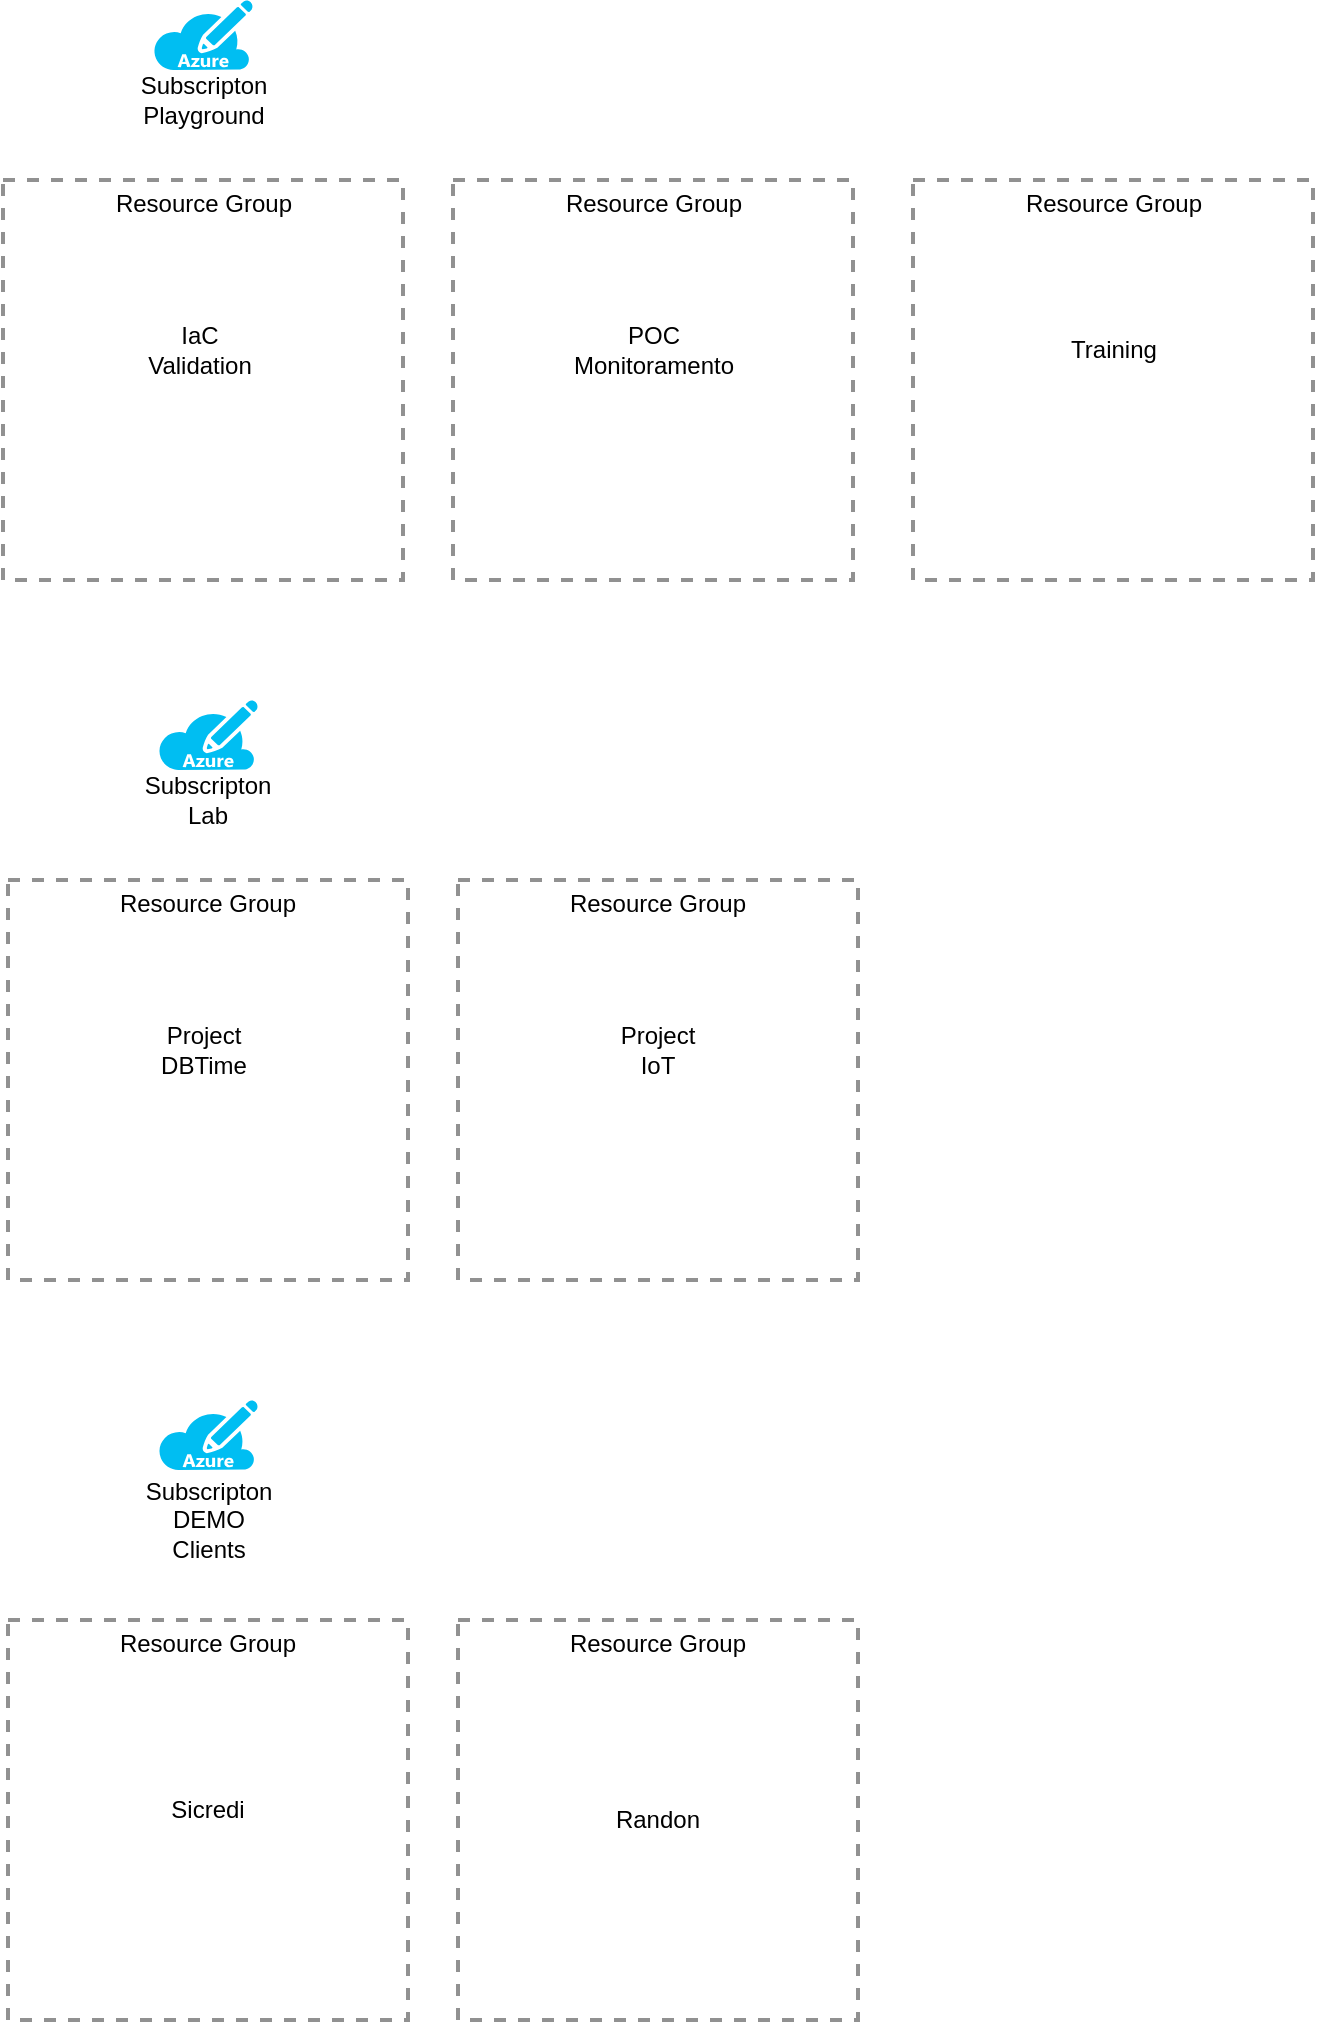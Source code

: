 <mxfile version="20.2.3" type="github">
  <diagram id="Nlz8M4N_tZZG5wbR8lqt" name="Page-1">
    <mxGraphModel dx="1199" dy="1743" grid="1" gridSize="10" guides="1" tooltips="1" connect="1" arrows="1" fold="1" page="1" pageScale="1" pageWidth="850" pageHeight="1100" math="0" shadow="0">
      <root>
        <mxCell id="0" />
        <mxCell id="1" parent="0" />
        <mxCell id="Z946En1CuJWLNQMD-FcK-1" value="" style="verticalLabelPosition=bottom;html=1;verticalAlign=top;align=center;strokeColor=none;fillColor=#00BEF2;shape=mxgraph.azure.azure_subscription;" vertex="1" parent="1">
          <mxGeometry x="120" y="60" width="50" height="35" as="geometry" />
        </mxCell>
        <mxCell id="Z946En1CuJWLNQMD-FcK-2" value="Resource Group" style="fontStyle=0;verticalAlign=top;align=center;spacingTop=-2;fillColor=none;rounded=0;whiteSpace=wrap;html=1;strokeColor=#919191;strokeWidth=2;dashed=1;container=1;collapsible=0;expand=0;recursiveResize=0;" vertex="1" parent="1">
          <mxGeometry x="45" y="150" width="200" height="200" as="geometry" />
        </mxCell>
        <mxCell id="Z946En1CuJWLNQMD-FcK-14" value="Project DBTime" style="text;html=1;strokeColor=none;fillColor=none;align=center;verticalAlign=middle;whiteSpace=wrap;rounded=0;" vertex="1" parent="Z946En1CuJWLNQMD-FcK-2">
          <mxGeometry x="68" y="70" width="60" height="30" as="geometry" />
        </mxCell>
        <mxCell id="Z946En1CuJWLNQMD-FcK-3" value="Subscripton Lab" style="text;html=1;strokeColor=none;fillColor=none;align=center;verticalAlign=middle;whiteSpace=wrap;rounded=0;" vertex="1" parent="1">
          <mxGeometry x="115" y="95" width="60" height="30" as="geometry" />
        </mxCell>
        <mxCell id="Z946En1CuJWLNQMD-FcK-4" value="Resource Group" style="fontStyle=0;verticalAlign=top;align=center;spacingTop=-2;fillColor=none;rounded=0;whiteSpace=wrap;html=1;strokeColor=#919191;strokeWidth=2;dashed=1;container=1;collapsible=0;expand=0;recursiveResize=0;" vertex="1" parent="1">
          <mxGeometry x="270" y="150" width="200" height="200" as="geometry" />
        </mxCell>
        <mxCell id="Z946En1CuJWLNQMD-FcK-15" value="Project IoT" style="text;html=1;strokeColor=none;fillColor=none;align=center;verticalAlign=middle;whiteSpace=wrap;rounded=0;" vertex="1" parent="Z946En1CuJWLNQMD-FcK-4">
          <mxGeometry x="70" y="70" width="60" height="30" as="geometry" />
        </mxCell>
        <mxCell id="Z946En1CuJWLNQMD-FcK-6" value="Subscripton DEMO&lt;br&gt;Clients" style="text;html=1;strokeColor=none;fillColor=none;align=center;verticalAlign=middle;whiteSpace=wrap;rounded=0;" vertex="1" parent="1">
          <mxGeometry x="112.5" y="440" width="65" height="60" as="geometry" />
        </mxCell>
        <mxCell id="Z946En1CuJWLNQMD-FcK-7" value="" style="verticalLabelPosition=bottom;html=1;verticalAlign=top;align=center;strokeColor=none;fillColor=#00BEF2;shape=mxgraph.azure.azure_subscription;" vertex="1" parent="1">
          <mxGeometry x="120" y="410" width="50" height="35" as="geometry" />
        </mxCell>
        <mxCell id="Z946En1CuJWLNQMD-FcK-11" value="Resource Group" style="fontStyle=0;verticalAlign=top;align=center;spacingTop=-2;fillColor=none;rounded=0;whiteSpace=wrap;html=1;strokeColor=#919191;strokeWidth=2;dashed=1;container=1;collapsible=0;expand=0;recursiveResize=0;" vertex="1" parent="1">
          <mxGeometry x="45" y="520" width="200" height="200" as="geometry" />
        </mxCell>
        <mxCell id="Z946En1CuJWLNQMD-FcK-30" value="Sicredi" style="text;html=1;strokeColor=none;fillColor=none;align=center;verticalAlign=middle;whiteSpace=wrap;rounded=0;" vertex="1" parent="Z946En1CuJWLNQMD-FcK-11">
          <mxGeometry x="70" y="80" width="60" height="30" as="geometry" />
        </mxCell>
        <mxCell id="Z946En1CuJWLNQMD-FcK-12" value="Resource Group" style="fontStyle=0;verticalAlign=top;align=center;spacingTop=-2;fillColor=none;rounded=0;whiteSpace=wrap;html=1;strokeColor=#919191;strokeWidth=2;dashed=1;container=1;collapsible=0;expand=0;recursiveResize=0;" vertex="1" parent="1">
          <mxGeometry x="270" y="520" width="200" height="200" as="geometry" />
        </mxCell>
        <mxCell id="Z946En1CuJWLNQMD-FcK-31" value="Randon" style="text;html=1;strokeColor=none;fillColor=none;align=center;verticalAlign=middle;whiteSpace=wrap;rounded=0;" vertex="1" parent="Z946En1CuJWLNQMD-FcK-12">
          <mxGeometry x="70" y="85" width="60" height="30" as="geometry" />
        </mxCell>
        <mxCell id="Z946En1CuJWLNQMD-FcK-23" value="" style="verticalLabelPosition=bottom;html=1;verticalAlign=top;align=center;strokeColor=none;fillColor=#00BEF2;shape=mxgraph.azure.azure_subscription;" vertex="1" parent="1">
          <mxGeometry x="117.5" y="-290" width="50" height="35" as="geometry" />
        </mxCell>
        <mxCell id="Z946En1CuJWLNQMD-FcK-24" value="Resource Group" style="fontStyle=0;verticalAlign=top;align=center;spacingTop=-2;fillColor=none;rounded=0;whiteSpace=wrap;html=1;strokeColor=#919191;strokeWidth=2;dashed=1;container=1;collapsible=0;expand=0;recursiveResize=0;" vertex="1" parent="1">
          <mxGeometry x="42.5" y="-200" width="200" height="200" as="geometry" />
        </mxCell>
        <mxCell id="Z946En1CuJWLNQMD-FcK-25" value="IaC Validation" style="text;html=1;strokeColor=none;fillColor=none;align=center;verticalAlign=middle;whiteSpace=wrap;rounded=0;" vertex="1" parent="Z946En1CuJWLNQMD-FcK-24">
          <mxGeometry x="68" y="70" width="60" height="30" as="geometry" />
        </mxCell>
        <mxCell id="Z946En1CuJWLNQMD-FcK-26" value="Subscripton Playground" style="text;html=1;strokeColor=none;fillColor=none;align=center;verticalAlign=middle;whiteSpace=wrap;rounded=0;" vertex="1" parent="1">
          <mxGeometry x="112.5" y="-255" width="60" height="30" as="geometry" />
        </mxCell>
        <mxCell id="Z946En1CuJWLNQMD-FcK-27" value="Resource Group" style="fontStyle=0;verticalAlign=top;align=center;spacingTop=-2;fillColor=none;rounded=0;whiteSpace=wrap;html=1;strokeColor=#919191;strokeWidth=2;dashed=1;container=1;collapsible=0;expand=0;recursiveResize=0;" vertex="1" parent="1">
          <mxGeometry x="267.5" y="-200" width="200" height="200" as="geometry" />
        </mxCell>
        <mxCell id="Z946En1CuJWLNQMD-FcK-28" value="POC Monitoramento&lt;br&gt;" style="text;html=1;strokeColor=none;fillColor=none;align=center;verticalAlign=middle;whiteSpace=wrap;rounded=0;" vertex="1" parent="Z946En1CuJWLNQMD-FcK-27">
          <mxGeometry x="70" y="70" width="60" height="30" as="geometry" />
        </mxCell>
        <mxCell id="Z946En1CuJWLNQMD-FcK-29" value="Resource Group" style="fontStyle=0;verticalAlign=top;align=center;spacingTop=-2;fillColor=none;rounded=0;whiteSpace=wrap;html=1;strokeColor=#919191;strokeWidth=2;dashed=1;container=1;collapsible=0;expand=0;recursiveResize=0;" vertex="1" parent="1">
          <mxGeometry x="497.5" y="-200" width="200" height="200" as="geometry" />
        </mxCell>
        <mxCell id="Z946En1CuJWLNQMD-FcK-33" value="Training" style="text;html=1;strokeColor=none;fillColor=none;align=center;verticalAlign=middle;whiteSpace=wrap;rounded=0;" vertex="1" parent="Z946En1CuJWLNQMD-FcK-29">
          <mxGeometry x="70" y="70" width="60" height="30" as="geometry" />
        </mxCell>
      </root>
    </mxGraphModel>
  </diagram>
</mxfile>
